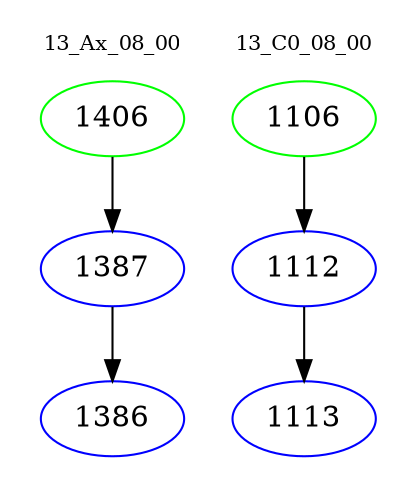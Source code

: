 digraph{
subgraph cluster_0 {
color = white
label = "13_Ax_08_00";
fontsize=10;
T0_1406 [label="1406", color="green"]
T0_1406 -> T0_1387 [color="black"]
T0_1387 [label="1387", color="blue"]
T0_1387 -> T0_1386 [color="black"]
T0_1386 [label="1386", color="blue"]
}
subgraph cluster_1 {
color = white
label = "13_C0_08_00";
fontsize=10;
T1_1106 [label="1106", color="green"]
T1_1106 -> T1_1112 [color="black"]
T1_1112 [label="1112", color="blue"]
T1_1112 -> T1_1113 [color="black"]
T1_1113 [label="1113", color="blue"]
}
}

